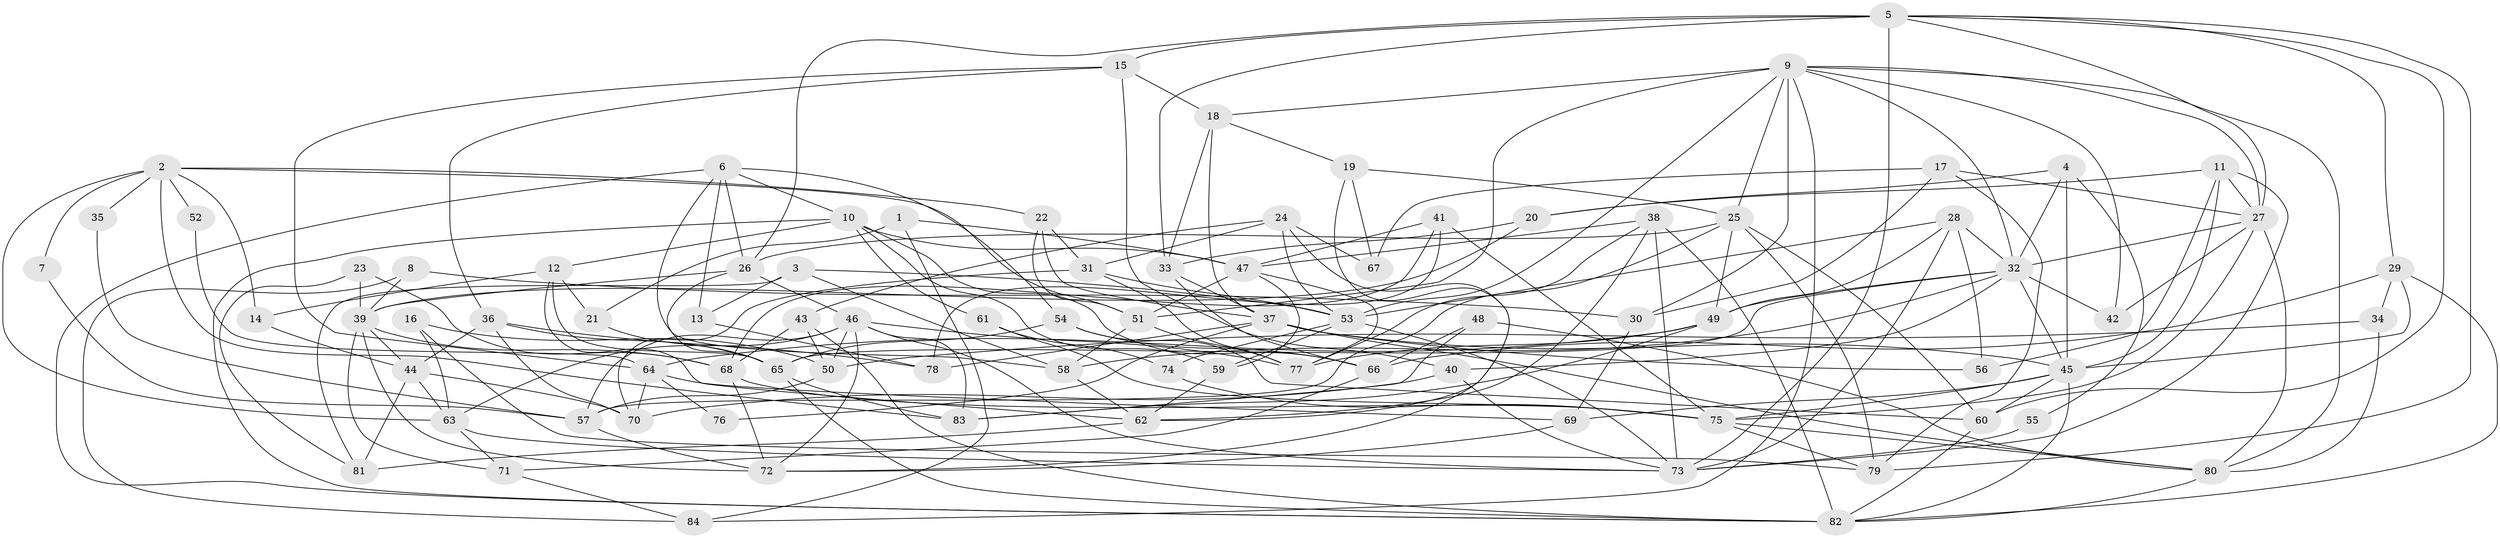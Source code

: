 // original degree distribution, {3: 0.23741007194244604, 6: 0.10071942446043165, 5: 0.18705035971223022, 4: 0.23741007194244604, 8: 0.02158273381294964, 2: 0.17985611510791366, 9: 0.007194244604316547, 7: 0.02877697841726619}
// Generated by graph-tools (version 1.1) at 2025/37/03/04/25 23:37:14]
// undirected, 84 vertices, 215 edges
graph export_dot {
  node [color=gray90,style=filled];
  1;
  2;
  3;
  4;
  5;
  6;
  7;
  8;
  9;
  10;
  11;
  12;
  13;
  14;
  15;
  16;
  17;
  18;
  19;
  20;
  21;
  22;
  23;
  24;
  25;
  26;
  27;
  28;
  29;
  30;
  31;
  32;
  33;
  34;
  35;
  36;
  37;
  38;
  39;
  40;
  41;
  42;
  43;
  44;
  45;
  46;
  47;
  48;
  49;
  50;
  51;
  52;
  53;
  54;
  55;
  56;
  57;
  58;
  59;
  60;
  61;
  62;
  63;
  64;
  65;
  66;
  67;
  68;
  69;
  70;
  71;
  72;
  73;
  74;
  75;
  76;
  77;
  78;
  79;
  80;
  81;
  82;
  83;
  84;
  1 -- 21 [weight=1.0];
  1 -- 47 [weight=1.0];
  1 -- 84 [weight=1.0];
  2 -- 7 [weight=1.0];
  2 -- 14 [weight=1.0];
  2 -- 22 [weight=1.0];
  2 -- 35 [weight=1.0];
  2 -- 51 [weight=1.0];
  2 -- 52 [weight=1.0];
  2 -- 63 [weight=1.0];
  2 -- 83 [weight=1.0];
  3 -- 13 [weight=1.0];
  3 -- 53 [weight=1.0];
  3 -- 58 [weight=1.0];
  3 -- 81 [weight=1.0];
  4 -- 20 [weight=1.0];
  4 -- 32 [weight=1.0];
  4 -- 45 [weight=1.0];
  4 -- 55 [weight=1.0];
  5 -- 15 [weight=2.0];
  5 -- 26 [weight=1.0];
  5 -- 27 [weight=1.0];
  5 -- 29 [weight=1.0];
  5 -- 33 [weight=1.0];
  5 -- 60 [weight=1.0];
  5 -- 73 [weight=1.0];
  5 -- 79 [weight=1.0];
  6 -- 10 [weight=1.0];
  6 -- 13 [weight=1.0];
  6 -- 26 [weight=1.0];
  6 -- 54 [weight=1.0];
  6 -- 58 [weight=1.0];
  6 -- 82 [weight=1.0];
  7 -- 57 [weight=1.0];
  8 -- 30 [weight=1.0];
  8 -- 39 [weight=1.0];
  8 -- 84 [weight=1.0];
  9 -- 18 [weight=1.0];
  9 -- 25 [weight=1.0];
  9 -- 27 [weight=1.0];
  9 -- 30 [weight=1.0];
  9 -- 32 [weight=1.0];
  9 -- 42 [weight=1.0];
  9 -- 51 [weight=2.0];
  9 -- 53 [weight=1.0];
  9 -- 80 [weight=1.0];
  9 -- 84 [weight=1.0];
  10 -- 12 [weight=1.0];
  10 -- 47 [weight=1.0];
  10 -- 59 [weight=1.0];
  10 -- 61 [weight=1.0];
  10 -- 66 [weight=1.0];
  10 -- 82 [weight=1.0];
  11 -- 20 [weight=1.0];
  11 -- 27 [weight=1.0];
  11 -- 45 [weight=1.0];
  11 -- 56 [weight=1.0];
  11 -- 73 [weight=1.0];
  12 -- 14 [weight=1.0];
  12 -- 21 [weight=1.0];
  12 -- 62 [weight=1.0];
  12 -- 65 [weight=1.0];
  13 -- 78 [weight=1.0];
  14 -- 44 [weight=1.0];
  15 -- 18 [weight=1.0];
  15 -- 36 [weight=1.0];
  15 -- 40 [weight=1.0];
  15 -- 64 [weight=1.0];
  16 -- 50 [weight=1.0];
  16 -- 63 [weight=1.0];
  16 -- 79 [weight=1.0];
  17 -- 27 [weight=1.0];
  17 -- 30 [weight=1.0];
  17 -- 67 [weight=1.0];
  17 -- 79 [weight=1.0];
  18 -- 19 [weight=1.0];
  18 -- 33 [weight=1.0];
  18 -- 37 [weight=1.0];
  19 -- 25 [weight=1.0];
  19 -- 62 [weight=1.0];
  19 -- 67 [weight=1.0];
  20 -- 33 [weight=1.0];
  20 -- 39 [weight=1.0];
  21 -- 65 [weight=1.0];
  22 -- 31 [weight=1.0];
  22 -- 37 [weight=1.0];
  22 -- 51 [weight=1.0];
  23 -- 39 [weight=1.0];
  23 -- 68 [weight=1.0];
  23 -- 81 [weight=1.0];
  24 -- 31 [weight=1.0];
  24 -- 43 [weight=1.0];
  24 -- 53 [weight=1.0];
  24 -- 67 [weight=1.0];
  24 -- 72 [weight=1.0];
  25 -- 26 [weight=1.0];
  25 -- 49 [weight=1.0];
  25 -- 57 [weight=1.0];
  25 -- 60 [weight=1.0];
  25 -- 79 [weight=1.0];
  26 -- 39 [weight=1.0];
  26 -- 46 [weight=1.0];
  26 -- 65 [weight=1.0];
  27 -- 32 [weight=1.0];
  27 -- 42 [weight=1.0];
  27 -- 75 [weight=1.0];
  27 -- 80 [weight=1.0];
  28 -- 32 [weight=1.0];
  28 -- 49 [weight=1.0];
  28 -- 53 [weight=1.0];
  28 -- 56 [weight=1.0];
  28 -- 73 [weight=1.0];
  29 -- 34 [weight=1.0];
  29 -- 45 [weight=2.0];
  29 -- 66 [weight=1.0];
  29 -- 82 [weight=1.0];
  30 -- 69 [weight=1.0];
  31 -- 53 [weight=1.0];
  31 -- 70 [weight=1.0];
  31 -- 77 [weight=1.0];
  32 -- 40 [weight=1.0];
  32 -- 42 [weight=2.0];
  32 -- 45 [weight=1.0];
  32 -- 49 [weight=1.0];
  32 -- 58 [weight=1.0];
  32 -- 65 [weight=1.0];
  33 -- 37 [weight=1.0];
  33 -- 66 [weight=1.0];
  34 -- 50 [weight=1.0];
  34 -- 80 [weight=1.0];
  35 -- 57 [weight=1.0];
  36 -- 44 [weight=1.0];
  36 -- 65 [weight=1.0];
  36 -- 70 [weight=1.0];
  36 -- 78 [weight=1.0];
  37 -- 45 [weight=1.0];
  37 -- 56 [weight=1.0];
  37 -- 76 [weight=1.0];
  37 -- 78 [weight=1.0];
  37 -- 80 [weight=1.0];
  38 -- 47 [weight=1.0];
  38 -- 62 [weight=1.0];
  38 -- 73 [weight=1.0];
  38 -- 77 [weight=1.0];
  38 -- 82 [weight=1.0];
  39 -- 44 [weight=1.0];
  39 -- 68 [weight=1.0];
  39 -- 71 [weight=1.0];
  39 -- 72 [weight=1.0];
  40 -- 70 [weight=1.0];
  40 -- 73 [weight=1.0];
  41 -- 47 [weight=1.0];
  41 -- 68 [weight=1.0];
  41 -- 75 [weight=1.0];
  41 -- 78 [weight=1.0];
  43 -- 50 [weight=1.0];
  43 -- 68 [weight=1.0];
  43 -- 82 [weight=1.0];
  44 -- 63 [weight=1.0];
  44 -- 70 [weight=1.0];
  44 -- 81 [weight=1.0];
  45 -- 60 [weight=1.0];
  45 -- 69 [weight=1.0];
  45 -- 75 [weight=1.0];
  45 -- 82 [weight=1.0];
  46 -- 50 [weight=1.0];
  46 -- 57 [weight=1.0];
  46 -- 63 [weight=1.0];
  46 -- 72 [weight=1.0];
  46 -- 73 [weight=1.0];
  46 -- 77 [weight=1.0];
  46 -- 83 [weight=1.0];
  47 -- 51 [weight=1.0];
  47 -- 59 [weight=1.0];
  47 -- 77 [weight=1.0];
  48 -- 66 [weight=1.0];
  48 -- 80 [weight=1.0];
  48 -- 83 [weight=1.0];
  49 -- 64 [weight=1.0];
  49 -- 77 [weight=1.0];
  49 -- 83 [weight=1.0];
  50 -- 57 [weight=1.0];
  51 -- 58 [weight=2.0];
  51 -- 77 [weight=1.0];
  52 -- 64 [weight=1.0];
  53 -- 59 [weight=1.0];
  53 -- 73 [weight=1.0];
  53 -- 74 [weight=2.0];
  54 -- 60 [weight=1.0];
  54 -- 65 [weight=1.0];
  54 -- 66 [weight=1.0];
  55 -- 73 [weight=2.0];
  57 -- 72 [weight=1.0];
  58 -- 62 [weight=1.0];
  59 -- 62 [weight=1.0];
  60 -- 82 [weight=1.0];
  61 -- 74 [weight=1.0];
  61 -- 75 [weight=1.0];
  62 -- 81 [weight=1.0];
  63 -- 71 [weight=1.0];
  63 -- 73 [weight=2.0];
  64 -- 69 [weight=1.0];
  64 -- 70 [weight=1.0];
  64 -- 76 [weight=1.0];
  65 -- 82 [weight=1.0];
  65 -- 83 [weight=1.0];
  66 -- 71 [weight=1.0];
  68 -- 72 [weight=1.0];
  68 -- 75 [weight=1.0];
  69 -- 72 [weight=1.0];
  71 -- 84 [weight=1.0];
  74 -- 75 [weight=1.0];
  75 -- 79 [weight=1.0];
  75 -- 80 [weight=1.0];
  80 -- 82 [weight=1.0];
}
